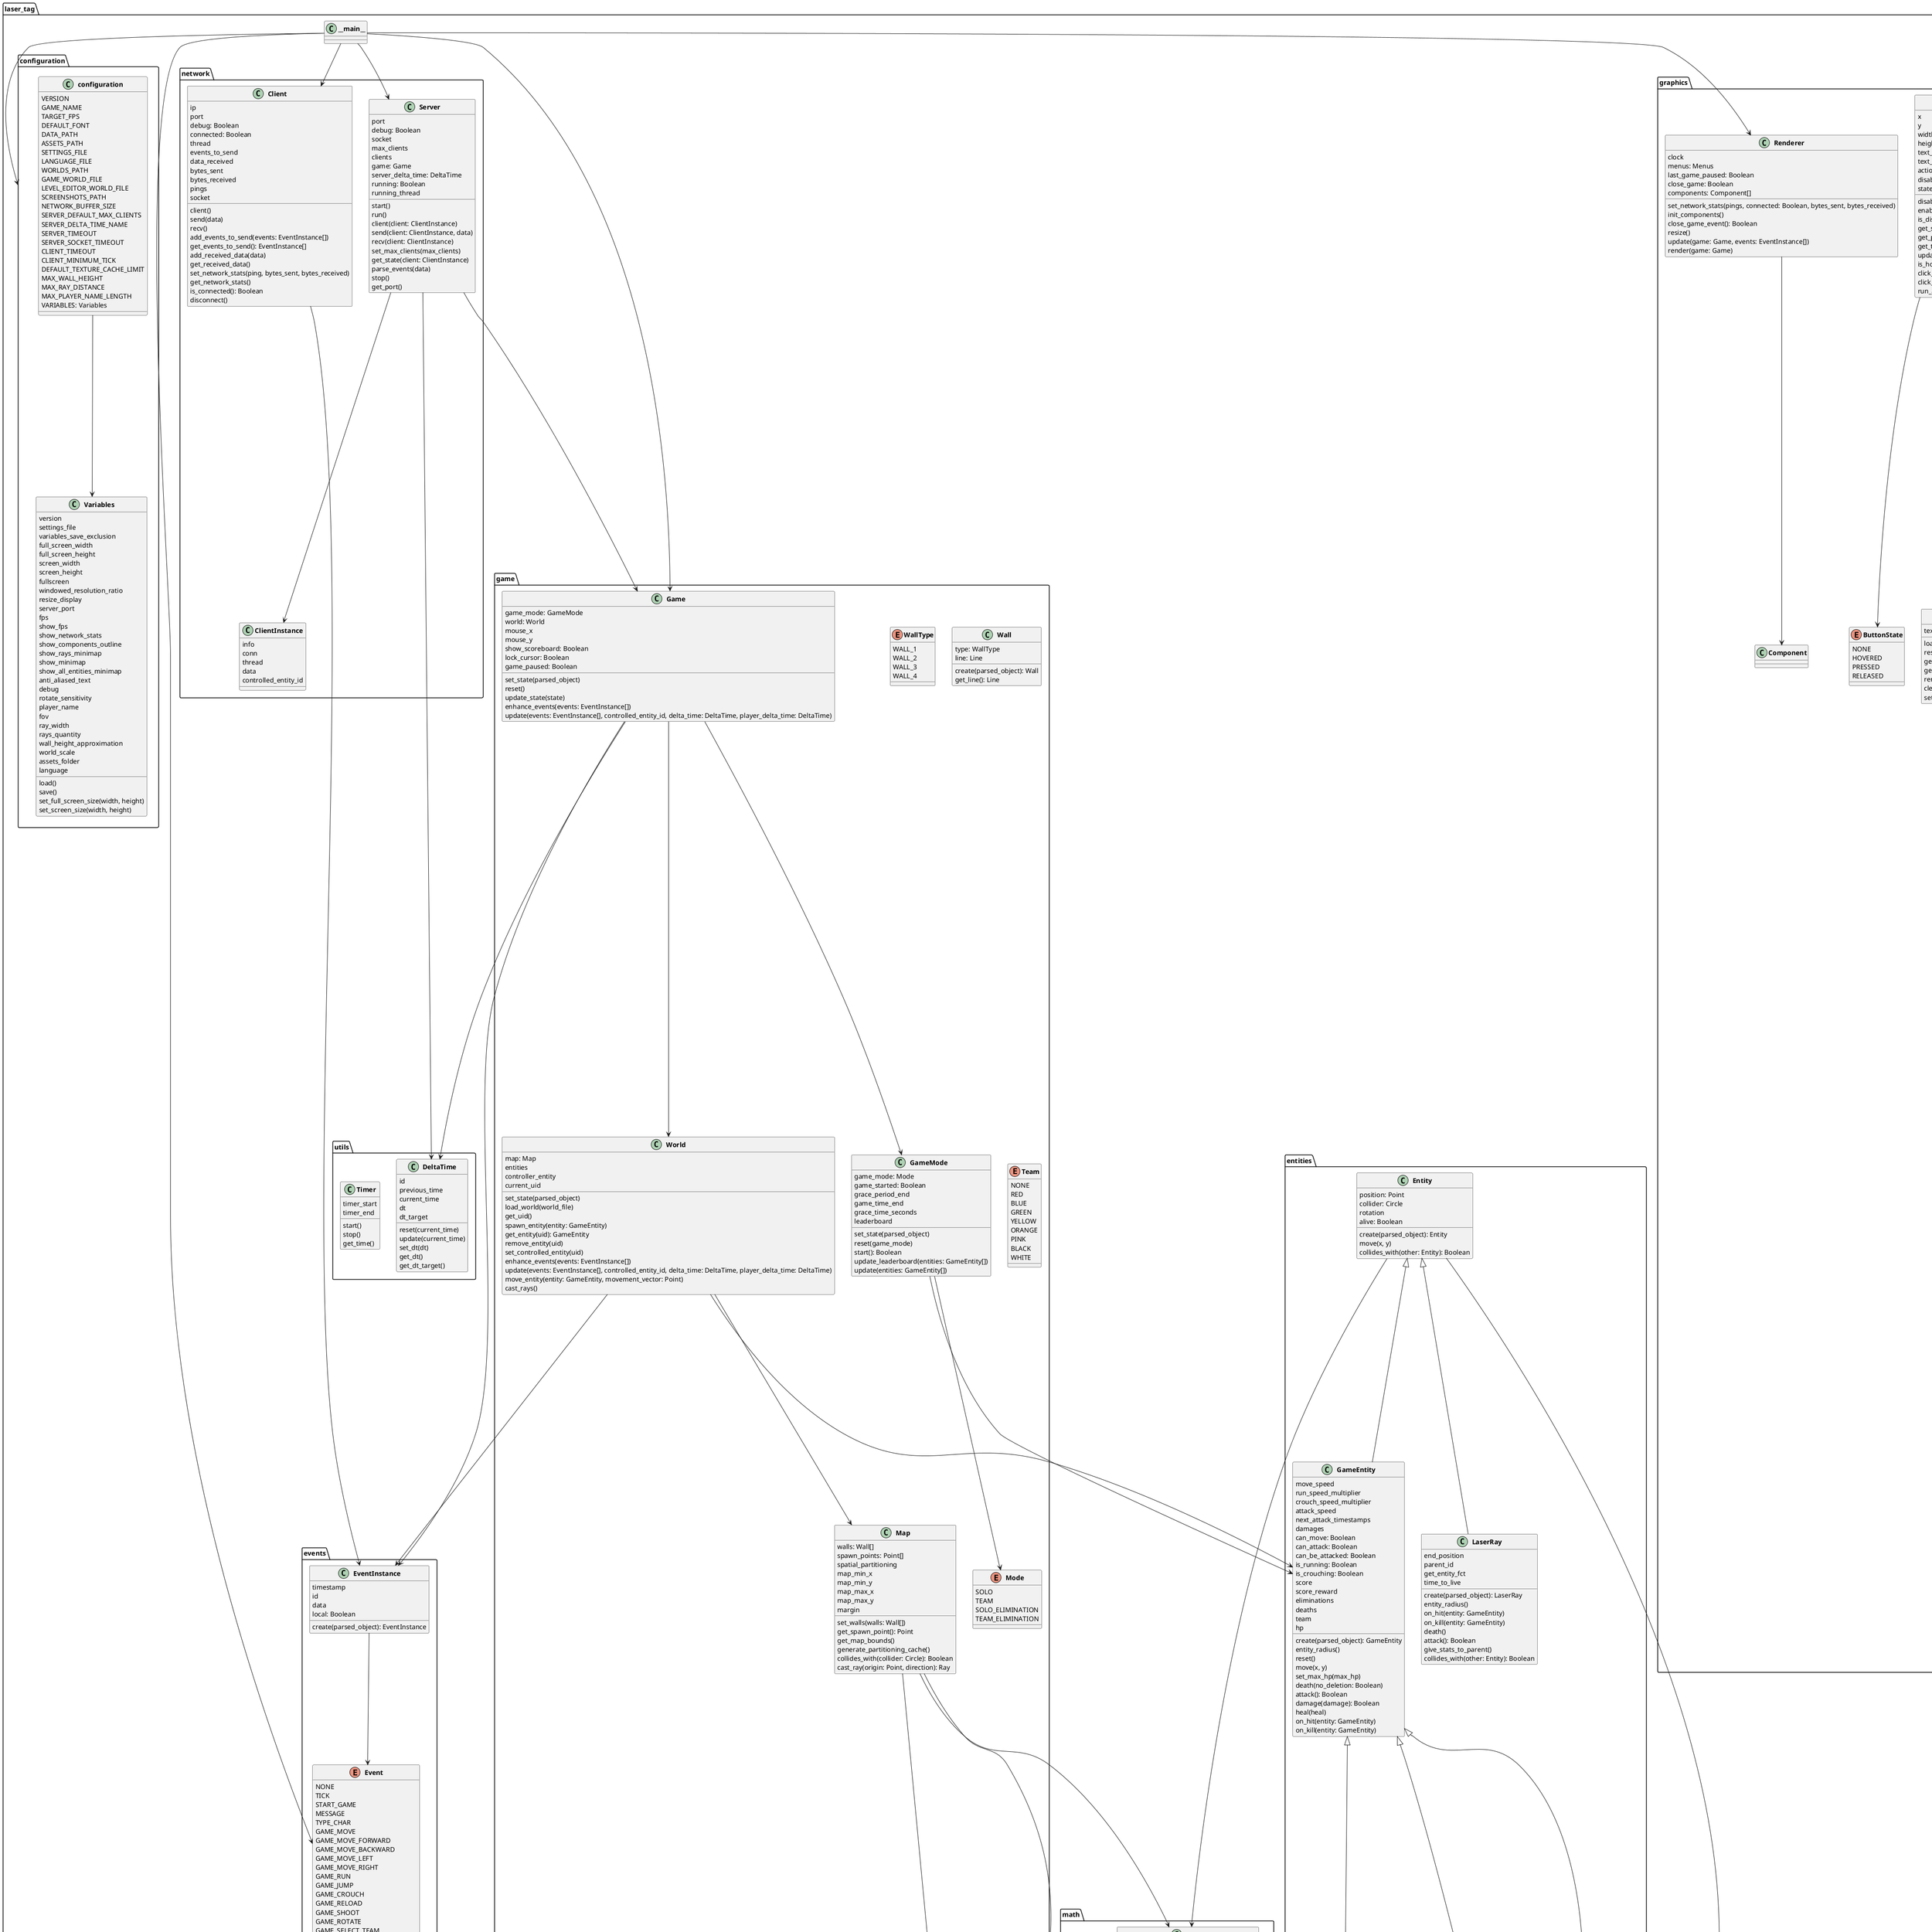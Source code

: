 @startuml "Laser Tag Diagram"

skinparam classFontStyle Bold

package laser_tag {
    package configuration {
        class configuration {
            VERSION
            GAME_NAME
            TARGET_FPS
            DEFAULT_FONT
            DATA_PATH
            ASSETS_PATH
            SETTINGS_FILE
            LANGUAGE_FILE
            WORLDS_PATH
            GAME_WORLD_FILE
            LEVEL_EDITOR_WORLD_FILE
            SCREENSHOTS_PATH
            NETWORK_BUFFER_SIZE
            SERVER_DEFAULT_MAX_CLIENTS
            SERVER_DELTA_TIME_NAME
            SERVER_TIMEOUT
            SERVER_SOCKET_TIMEOUT
            CLIENT_TIMEOUT
            CLIENT_MINIMUM_TICK
            DEFAULT_TEXTURE_CACHE_LIMIT
            MAX_WALL_HEIGHT
            MAX_RAY_DISTANCE
            MAX_PLAYER_NAME_LENGTH
            VARIABLES: Variables
        }

        class Variables {
            version
            settings_file
            variables_save_exclusion
            full_screen_width
            full_screen_height
            screen_width
            screen_height
            fullscreen
            windowed_resolution_ratio
            resize_display
            server_port
            fps
            show_fps
            show_network_stats
            show_components_outline
            show_rays_minimap
            show_minimap
            show_all_entities_minimap
            anti_aliased_text
            debug
            rotate_sensitivity
            player_name
            fov
            ray_width
            rays_quantity
            wall_height_approximation
            world_scale
            assets_folder
            language

            load()
            save()
            set_full_screen_size(width, height)
            set_screen_size(width, height)
        }

        configuration --> Variables
    }

    package math {
        class Circle
        {
            origin: Point
            radius

            create(parsed_object): Circle
            collides_with(other): Boolean
            collides_with_circle(other: Circle): Boolean
            collides_with_point(other: Point): Boolean
            collides_with_segment(other: Line): Boolean
        }

        class Line {
            point1: Point
            point2: Point
            distance
            rotation
            margin

            create(parsed_object): Line
            get_intersection_line(line: Line): Point
            get_intersection_segment(line: Line): Point
            get_coordinates(map_bounds)
            get_distance()
            get_rotation()
        }

        class Point {
            x
            y

            create(parsed_object): Point
        }

        Box --> Point
        Circle --> Point
        Circle --> Line
        Line --> Point
    }

    package utils {
        class DeltaTime {
            id
            previous_time
            current_time
            dt
            dt_target

            reset(current_time)
            update(current_time)
            set_dt(dt)
            get_dt()
            get_dt_target()
        }

        class Timer {
            timer_start
            timer_end

            start()
            stop()
            get_time()
        }
    }

    package events {
        enum Event {
            NONE
            TICK
            START_GAME
            MESSAGE
            TYPE_CHAR
            GAME_MOVE
            GAME_MOVE_FORWARD
            GAME_MOVE_BACKWARD
            GAME_MOVE_LEFT
            GAME_MOVE_RIGHT
            GAME_RUN
            GAME_JUMP
            GAME_CROUCH
            GAME_RELOAD
            GAME_SHOOT
            GAME_ROTATE
            GAME_SELECT_TEAM
            GAME_SCOREBOARD
            KEY_ESCAPE
            KEY_ESCAPE_PRESS
            KEY_RETURN
            KEY_RETURN_PRESS
            KEY_TAB
            KEY_UP
            KEY_DOWN
            KEY_LEFT
            KEY_RIGHT
            MOUSE_MOVE
            MOUSE_LEFT_CLICK
            MOUSE_LEFT_CLICK_PRESS
            MOUSE_LEFT_CLICK_RELEASE
            MOUSE_RIGHT_CLICK
            MOUSE_RIGHT_CLICK_PRESS
            MOUSE_RIGHT_CLICK_RELEASE
            MOUSE_MIDDLE_CLICK
            MOUSE_MIDDLE_CLICK_PRESS
            MOUSE_MIDDLE_CLICK_RELEASE
            MOUSE_SCROLL_UP
            MOUSE_SCROLL_DOWN
            WINDOW_RESIZE
            WINDOW_FULLSCREEN
            WINDOW_QUIT
            SCREENSHOT
        }

        class EventInstance {
            timestamp
            id
            data
            local: Boolean

            create(parsed_object): EventInstance
        }

        EventInstance --> Event
    }

    package entities {
        class Entity {
            position: Point
            collider: Circle
            rotation
            alive: Boolean

            create(parsed_object): Entity
            move(x, y)
            collides_with(other: Entity): Boolean
        }

        class GameEntity extends Entity {
            move_speed
            run_speed_multiplier
            crouch_speed_multiplier
            attack_speed
            next_attack_timestamps
            damages
            can_move: Boolean
            can_attack: Boolean
            can_be_attacked: Boolean
            is_running: Boolean
            is_crouching: Boolean
            score
            score_reward
            eliminations
            deaths
            team
            hp

            create(parsed_object): GameEntity
            entity_radius()
            reset()
            move(x, y)
            set_max_hp(max_hp)
            death(no_deletion: Boolean)
            attack(): Boolean
            damage(damage): Boolean
            heal(heal)
            on_hit(entity: GameEntity)
            on_kill(entity: GameEntity)
        }

        class BarrelShort extends GameEntity {
            create(parsed_object): BarrelShort
            entity_radius()
            death()
        }

        class BarrelTall extends GameEntity {
            create(parsed_object): BarrelTall
            entity_radius()
            death()
        }

        class Player extends GameEntity {
            name

            create(parsed_object): Player
            entity_radius()
            death()
            set_name(name)
        }

        class LaserRay extends Entity {
            end_position
            parent_id
            get_entity_fct
            time_to_live

            create(parsed_object): LaserRay
            entity_radius()
            on_hit(entity: GameEntity)
            on_kill(entity: GameEntity)
            death()
            attack(): Boolean
            give_stats_to_parent()
            collides_with(other: Entity): Boolean
        }

        Entity --> Point
        Entity --> Circle
    }

    package game {
        class Game {
            game_mode: GameMode
            world: World
            mouse_x
            mouse_y
            show_scoreboard: Boolean
            lock_cursor: Boolean
            game_paused: Boolean

            set_state(parsed_object)
            reset()
            update_state(state)
            enhance_events(events: EventInstance[])
            update(events: EventInstance[], controlled_entity_id, delta_time: DeltaTime, player_delta_time: DeltaTime)
        }

        enum Mode {
            SOLO
            TEAM
            SOLO_ELIMINATION
            TEAM_ELIMINATION
        }

        class GameMode {
            game_mode: Mode
            game_started: Boolean
            grace_period_end
            game_time_end
            grace_time_seconds
            leaderboard

            set_state(parsed_object)
            reset(game_mode)
            start(): Boolean
            update_leaderboard(entities: GameEntity[])
            update(entities: GameEntity[])
        }

        enum WallType {
            WALL_1
            WALL_2
            WALL_3
            WALL_4
        }

        class Wall {
            type: WallType
            line: Line

            create(parsed_object): Wall
            get_line(): Line
        }

        class Map {
            walls: Wall[]
            spawn_points: Point[]
            spatial_partitioning
            map_min_x
            map_min_y
            map_max_x
            map_max_y
            margin

            set_walls(walls: Wall[])
            get_spawn_point(): Point
            get_map_bounds()
            generate_partitioning_cache()
            collides_with(collider: Circle): Boolean
            cast_ray(origin: Point, direction): Ray
        }

        class World {
            map: Map
            entities
            controller_entity
            current_uid

            set_state(parsed_object)
            load_world(world_file)
            get_uid()
            spawn_entity(entity: GameEntity)
            get_entity(uid): GameEntity
            remove_entity(uid)
            set_controlled_entity(uid)
            enhance_events(events: EventInstance[])
            update(events: EventInstance[], controlled_entity_id, delta_time: DeltaTime, player_delta_time: DeltaTime)
            move_entity(entity: GameEntity, movement_vector: Point)
            cast_rays()
        }

        class Ray {
            origin: Point
            direction
            distance

            set_hit(hit_point: Point, hit_infos, distance)
        }

        enum Team {
            NONE
            RED
            BLUE
            GREEN
            YELLOW
            ORANGE
            PINK
            BLACK
            WHITE
        }

        Game --> GameMode
        Game --> World
        Game --> EventInstance
        Game --> DeltaTime
        GameMode --> Mode
        GameMode --> GameEntity
        World --> Map
        World --> GameEntity
        World --> EventInstance
        Map --> Point
        Map --> Circle
        Map --> Ray
        Ray --> Point
    }

    package network {
        class Client {
            ip
            port
            debug: Boolean
            connected: Boolean
            thread
            events_to_send
            data_received
            bytes_sent
            bytes_received
            pings
            socket

            client()
            send(data)
            recv()
            add_events_to_send(events: EventInstance[])
            get_events_to_send(): EventInstance[]
            add_received_data(data)
            get_received_data()
            set_network_stats(ping, bytes_sent, bytes_received)
            get_network_stats()
            is_connected(): Boolean
            disconnect()
        }

        class Server {
            port
            debug: Boolean
            socket
            max_clients
            clients
            game: Game
            server_delta_time: DeltaTime
            running: Boolean
            running_thread

            start()
            run()
            client(client: ClientInstance)
            send(client: ClientInstance, data)
            recv(client: ClientInstance)
            set_max_clients(max_clients)
            get_state(client: ClientInstance)
            parse_events(data)
            stop()
            get_port()
        }

        class ClientInstance {
            info
            conn
            thread
            data
            controlled_entity_id
        }

        Client --> EventInstance
        Server --> Game
        Server --> DeltaTime
        Server --> ClientInstance
    }

    package language {
        enum LanguageKey {
            GAME_NAME
            NETWORK_STATS_CONNECTED
            NETWORK_STATS_DISCONNECTED
            NETWORK_STATS_CONNECTING
            NETWORK_STATS_PING
            NETWORK_STATS_AVG_SEND_TICK
            NETWORK_STATS_SEND_SECOND
            NETWORK_STATS_AVG_SEND
            NETWORK_STATS_MAX_SEND
            NETWORK_STATS_AVG_RECV
            NETWORK_STATS_MAX_RECV
            NETWORK_STATS_KBITS_UNIT
            LEVEL_EDITOR_QUIT
            LEVEL_EDITOR_SAVE
            LEVEL_EDITOR_LOAD
            LEVEL_EDITOR_PLACE
            LEVEL_EDITOR_MOVE
            LEVEL_EDITOR_SNAP
            LEVEL_EDITOR_GRID
            LEVEL_EDITOR_PREVIEW
            LEVEL_EDITOR_HELP
            LEVEL_EDITOR_ITEM_WALL_1
            LEVEL_EDITOR_ITEM_WALL_2
            LEVEL_EDITOR_ITEM_WALL_3
            LEVEL_EDITOR_ITEM_WALL_4
            LEVEL_EDITOR_ITEM_BARREL_SHORT
            LEVEL_EDITOR_ITEM_BARREL_TALL
            LEVEL_EDITOR_ITEM_SPAWN_POINT
            GAME_FPS
            GAME_SCOREBOARD_TITLE
            GAME_SCOREBOARD_TEAM
            GAME_SCOREBOARD_NAME
            GAME_SCOREBOARD_SCORE
            GAME_SCOREBOARD_ELIMINATIONS
            GAME_SCOREBOARD_DEATHS
            MENU_MAIN_PLAY
            MENU_MAIN_SETTINGS
            MENU_MAIN_QUIT
            MENU_PAUSE_TITLE
            MENU_PAUSE_INFORMATION
            MENU_PAUSE_RESUME
            MENU_PAUSE_SETTINGS
            MENU_PAUSE_QUIT
            MENU_CONFIRMATION_YES
            MENU_CONFIRMATION_NO
            MENU_CONFIRMATION_QUIT_GAME
            MENU_CONFIRMATION_CLOSE_GAME
            MENU_SETTINGS_TITLE
            MENU_SETTINGS_BACK
            MENU_SETTINGS_GENERAL
            MENU_SETTINGS_DISPLAY
            MENU_SETTINGS_CONTROLS
            MENU_SETTINGS_AUDIO
            MENU_SETTINGS_DEBUG
            MENU_SETTINGS_FOV
            MENU_SETTINGS_RAY_WIDTH
            MENU_SETTINGS_LANGUAGE
            MENU_SETTINGS_ASSETS_PACK
            MENU_SETTINGS_SHOW_FPS
            MENU_SETTINGS_FPS
            MENU_SETTINGS_TEXT_ANTI_ALIASING
            MENU_SETTINGS_RESOLUTION
            MENU_SETTINGS_FULLSCREEN
            MENU_SETTINGS_NETWORK_STATS
            MENU_SETTINGS_COMPONENTS_OUTLINE
            MENU_SETTINGS_RAYS_MINIMAP
            MENU_SETTINGS_ALL_ENTITIES_MINIMAP
        }

        class Language {
            language_content
            language

            load()
            set_language(language)
            get_language_list()
            get(key: LanguageKey)
        }
    }

    package graphics {
        enum ButtonState {
            NONE
            HOVERED
            PRESSED
            RELEASED
        }

        class Button {
            x
            y
            width
            height
            text_str
            text_key: LanguageKey
            action
            disabled: Boolean
            state: ButtonState

            disable()
            enable()
            is_disabled(): Boolean
            get_state(): ButtonState
            get_pos()
            get_text()
            update(mouse_x, mouse_y)
            is_hovered(): Boolean
            click_press()
            click_release()
            run_action()
        }

        class Text {
            reset(font, font_is_file: Boolean, size_multiplier)
            create_cache(size)
            clear_cache()
            generate_text(text, size, color)
            get_size(generated_text)
            blit(generated_text, x, y, align_x, align_y)
            text(text, x, y, size, color, align_x, align_y)
            get_surface(text, size, color)

            font
            font_is_file: Boolean
            size_multiplier
            cache
            create_cache(size)
            clear_cache()
            generate_text(text, size, color)
            get_size(generated_text)
            blit(generated_text, x, y, align_x, align_y)
            text(text, x, y, size, color, align_x, align_y)
        }

        class Texture {
            texture_cache
            cache_limit
            original_width
            original_height
            texture_original
            resize(size)
            get_surface()
            get_original_size()
            reduce_cache()
            clear_cache()
            set_cache_limit(limit)
        }

        class Textures {
            textures
            load_texture(id, path, alpha: Boolean, custom_size, keep: Boolean)
            resize_texture(id, size)
            get_surface(id)
            get_original_size(id)
            remove_texture(id)
            clear_cache()
            set_cache_limit(id, limit)
        }

        package components {
            class Component {
                language: Language
                text: Text
                data
                surface
                width
                height

                set_original_size(width, height)
                get_size()
                set_surface_size(width, height)
                resize()
                get()
                update(data)
                render()
            }

            enum ButtonType {
                MENU
                LEVEL_EDITOR
                LEVEL_EDITOR_ITEM
                SETTINGS_CATEGORY
                OPEN_FOLDER
                MINI_BUTTON
            }

            class GraphicalElement extends Component {
                selected: Boolean

                is_selected(): Boolean
                set_selected(selected: Boolean)
                update(events: EventInstance[])
                render()
            }

            class GraphicalButton extends GraphicalElement {
                x
                y
                button_width
                button_height
                text_str
                text_key: LanguageKey
                action
                disabled: Boolean
                type: ButtonType
                button: Button

                set_disabled(disabled: Boolean)
                set_relative_offset(offset_x, offset_y)
                get_state(): ButtonState
                update(events: EventInstance[])
            }

            class GraphicalCheckbox extends GraphicalElement {
                x
                y
                checkbox_width
                checkbox_height
                checked: Boolean
                check_action
                uncheck_action
                disabled: Boolean
                button: Button

                set_disabled(disabled: Boolean)
                set_relative_offset(offset_x, offset_y)
                toggle()
                update(events: EventInstance[])
            }

            class GraphicalComboBox extends GraphicalElement {
                x
                y
                choice_width
                choice_height
                choices
                choice
                change_action
                disabled: Boolean
                opened: Boolean
                relative_offset_x
                relative_offset_y
                mouse_x
                mouse_y
                max_elements
                button: Button
                choices_buttons: Button[]

                set_disabled(disabled: Boolean)
                set_relative_offset(offset_x, offset_y)
                toggle()
                open()
                close()
                select(key)
                update(events: EventInstance[])
            }

            class GraphicalNumberSelect extends GraphicalElement {
                x
                y
                min_value
                max_value
                step
                change_action
                current_value

                set_disabled(disabled: Boolean)
                set_relative_offset(offset_x, offset_y)
                decrease()
                increase()
                change(value)
                update(events: EventInstance[])
            }

            class GraphicalSlider extends GraphicalElement {
                x
                y
                min_value
                max_value
                precision
                change_action
                current_value
                percentage
                selecting: Boolean
                disabled: Boolean
                relative_offset_x
                relative_offset_y
                mouse_x
                mouse_y

                set_disabled(disabled: Boolean)
                set_relative_offset(offset_x, offset_y)
                select()
                update(events: EventInstance[])
            }

            class GraphicalText extends GraphicalElement {
                original_x
                original_y
                x
                y
                align_x
                align_y
                text_str
                text_key: LanguageKey
                size
                color

                get_text_to_render()
                update(events: EventInstance[])
            }

            class Fps extends Component {
                update(fps)
            }

            class GameTimer extends Component {
                update(grace_period_seconds, grace_period_end, game_time_seconds, game_time_end)
            }

            class Leaderboard extends Component {
                update(leaderboard)
            }

            class Minimap extends Component {
                update(map, map_bounds, entities: GameEntity[], rays: Ray[])
            }

            class NetworkStats extends Component {
                update(pings, connected: Boolean, bytes_sent, bytes_received)
            }

            class Scoreboard extends Component {
                update(entities: GameEntity[])
            }

            class "World" as WorldComponent extends Component {
                update(rays: Ray[], entities: GameEntity[], current_entity: GameEntity)
                position_to_screen(point: Point)
            }

            package LevelEditor {
                enum EditorState {
                    PLACE
                    MOVE
                }

                enum Item {
                    WALL_1
                    WALL_2
                    WALL_3
                    WALL_4
                    BARREL_SHORT
                    BARREL_TALL
                    SPAWN_POINT
                }

                class ItemMenu extends Component {
                    mouse_x
                    mouse_y
                    selected_item_index
                    buttons: GraphicalButton[]
                    scroll
                    scroll_max
                    scroll_step

                    get_selected_item(): Item
                    move_buttons(y_value)
                    in_view_screen(point: Point)
                    update(events: EventInstance[], relative_offset)
                }

                class Toolbar extends Component {
                    mouse_x
                    mouse_y
                    editor_state: EditorState
                    snap_to_grid: Boolean
                    show_grid: Boolean
                    preview_player: Boolean
                    place_button: Button
                    move_button: Button
                    snap_to_grid_button: Button
                    show_grid_button: Button
                    preview_player_button: Button
                    buttons: GraphicalButton[]

                    get_editor_state(): EditorState
                    get_view_variables()
                    quit()
                    update(events: EventInstance[], relative_offset)
                }

                class View extends Component {
                    mouse_x
                    mouse_y
                    cell_size
                    max_cell_size
                    min_cell_size
                    center_transition_speed
                    center_x_transition
                    center_y_transition
                    center_x
                    center_y
                    delta_time
                    walls: Wall[]
                    entities: GameEntity[]
                    spawn_points: Point[]
                    scroll_step
                    move_speed
                    preview_radius
                    snap_to_grid: Boolean
                    show_grid: Boolean
                    preview_player: Boolean
                    editor_state: EditorState
                    selected_item: Item
                    position_aimed: Point
                    min_selection_distance
                    placing_or_moving: Boolean
                    selected_elements: Point[]

                    get_map_data()
                    set_map_data(map_data)
                    set_editor_state(editor_state: EditorState)
                    set_selected_item(item: Item)
                    set_view_variables(snap_to_grid: Boolean, show_grid: Boolean, preview_player: Boolean)
                    get_walls(): Wall[]
                    reset_center()
                    screen_position_to_world_point(x, y): Point
                    world_point_to_screen_position(point: Point)
                    in_view_screen(): Boolean
                    in_view_world(): Boolean
                    in_view_world_rect(): Boolean
                    snap_coordinates(point: Point): Point
                    draw_line(line: Line, color)
                    display_grid()
                    manage_click(mouse_left_click_press: Boolean, mouse_left_click_release: Boolean, mouse_right_click_press: Boolean)
                    find_nearest_object_position(point: Point): Point
                    delete_element_containing_point(point: Point)
                    cancel_placing_or_moving()
                    update(events: EventInstance[], relative_offset)
                }

                class "LevelEditor" as LevelEditorComponent extends Component {
                    toolbar: Toolbar
                    item_menu: ItemMenu
                    view: View
                    components
                    text: Text
                    mouse_x
                    mouse_y
                    toolbar_position
                    item_menu_position
                    view_position

                    load()
                    save()
                    update(events: EventInstance[])
                }

                ItemMenu --> Item
                Toolbar --> EditorState
                View --> Item
                View --> EditorState
                LevelEditorComponent --> Toolbar
                LevelEditorComponent --> ItemMenu
                LevelEditorComponent --> View
            }

            package menus {
                class Menu {
                    elements: GraphicalElement[]
                    active: Boolean

                    update(events: EventInstance[])
                    is_active(): Boolean
                    set_active(active: Boolean)
                    deactivate_event()
                }

                class Menus {
                    menus: Menu[]

                    init_menus()
                    resize()
                    update(events: EventInstance[])
                    get_menus(): Menu[]
                    open_menu(menu: Menu)
                }

                class Confirmation extends Component, Menu {
                    text_key
                    callback_yes
                    callback_no
                    callback_cancel
                    confirmation_box_width
                    confirmation_box_height

                    yes()
                    no()
                    cancel()
                    update(events: EventInstance[])
                }

                class MainMenu extends Component, Menu {
                    callback_play
                    callback_settings
                    callback_quit
                    can_deactivate: Boolean

                    play()
                    settings()
                    quit()
                    update(events: EventInstance[])
                }

                class PauseMenu extends Component, Menu {
                    callback_resume
                    callback_quit

                    resume()
                    settings()
                    quit()
                    update(events: EventInstance[])
                }

                class SettingsMenu extends Component, Menu {
                    settings_box_width
                    settings_box_height
                    back_button : GraphicalButton
                    default_elements: GraphicalElement[]
                    pages_buttons: GraphicalButton[]
                    pages_elements
                    elements

                    change_screen_resolution(value)
                    change_fullscreen(value)
                    change_ray_width(value)
                    change_assets(assets_folder)
                    change_language(language)
                    switch_settings_page(page)
                    update(events: EventInstance[])
                }
            }

            Component --> Language
        }

        class Display {
            screen
            refresh_display(free_aspect_ratio)
            screenshot()
        }

        class Renderer {
            clock
            menus: Menus
            last_game_paused: Boolean
            close_game: Boolean
            components: Component[]

            set_network_stats(pings, connected: Boolean, bytes_sent, bytes_received)
            init_components()
            close_game_event(): Boolean
            resize()
            update(game: Game, events: EventInstance[])
            render(game: Game)
        }

        Button --> ButtonState
        Renderer --> Component
    }

    class __main__ {}

    __main__ --> configuration
    __main__ --> Game
    __main__ --> Renderer
    __main__ --> Server
    __main__ --> Client
    __main__ --> Event
}

@enduml
